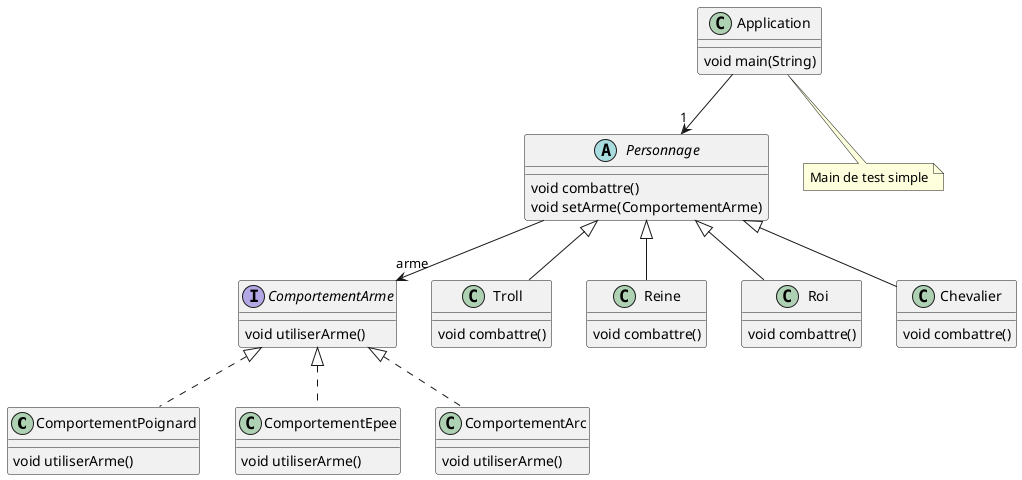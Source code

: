 @startuml

' definitions
' -----------

' package "armes.impl"
class ComportementPoignard
class ComportementEpee
class ComportementArc
' end package

' package "armes"
interface ComportementArme
' end package

' package "appli"
class Troll
abstract Personnage
class Reine
class Roi
class Chevalier
class Application
note "Main de test simple" as Note1
Application .. Note1
' end package

Personnage  --> "arme" ComportementArme
Application  --> "1" Personnage
' content
' -------

' ComportementArc:
ComportementArme <|.. ComportementArc
ComportementArc : void utiliserArme()

' Personnage:
Personnage : void combattre()
Personnage : void setArme(ComportementArme)

' ComportementEpee:
ComportementArme <|.. ComportementEpee
ComportementEpee : void utiliserArme()

' Application:
Application : void main(String)

' ComportementPoignard:
ComportementArme <|.. ComportementPoignard
ComportementPoignard : void utiliserArme()

' Reine:
Personnage <|-- Reine
Reine : void combattre()

' Chevalier:
Personnage <|-- Chevalier
Chevalier : void combattre()

' ComportementArme:
ComportementArme : void utiliserArme()

' Roi:
Personnage <|-- Roi
Roi : void combattre()

' Troll:
Personnage <|-- Troll
Troll : void combattre()

@enduml
